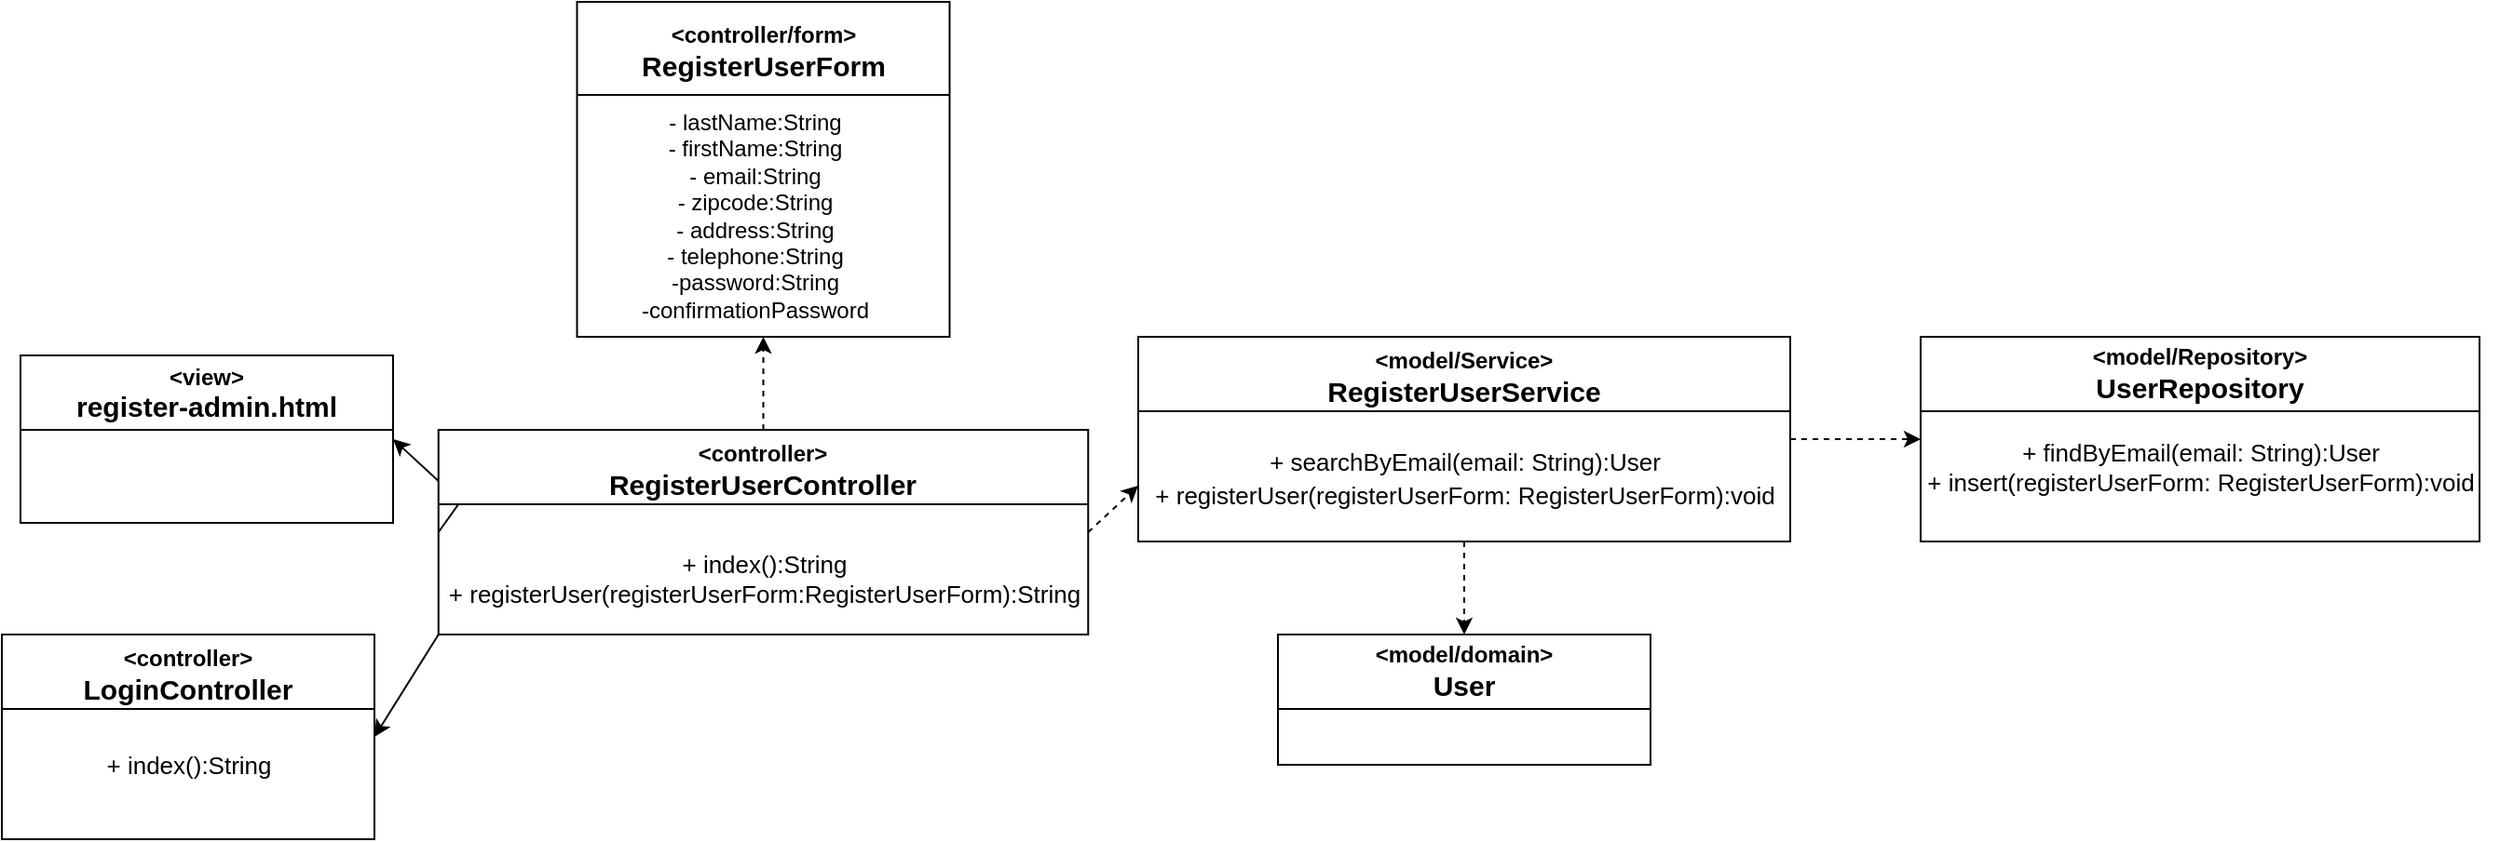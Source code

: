 <mxfile>
    <diagram id="3ZI9yJNvnaPlXbGqqHri" name="ページ1">
        <mxGraphModel dx="1400" dy="522" grid="1" gridSize="10" guides="1" tooltips="1" connect="1" arrows="1" fold="1" page="1" pageScale="1" pageWidth="827" pageHeight="1169" math="0" shadow="0">
            <root>
                <mxCell id="0"/>
                <mxCell id="1" parent="0"/>
                <mxCell id="2" value="&amp;lt;model/domain&amp;gt;&lt;br&gt;&lt;font style=&quot;font-size: 15px;&quot;&gt;User&lt;/font&gt;" style="swimlane;whiteSpace=wrap;html=1;startSize=40;" parent="1" vertex="1">
                    <mxGeometry x="365" y="370" width="200" height="70" as="geometry"/>
                </mxCell>
                <mxCell id="22" style="edgeStyle=none;html=1;exitX=0.5;exitY=1;exitDx=0;exitDy=0;entryX=0.5;entryY=0;entryDx=0;entryDy=0;dashed=1;fontSize=13;" parent="1" source="14" target="2" edge="1">
                    <mxGeometry relative="1" as="geometry"/>
                </mxCell>
                <mxCell id="43" style="edgeStyle=none;html=1;exitX=1;exitY=0.5;exitDx=0;exitDy=0;fontSize=15;dashed=1;" parent="1" source="14" edge="1">
                    <mxGeometry relative="1" as="geometry">
                        <mxPoint x="710" y="265" as="targetPoint"/>
                    </mxGeometry>
                </mxCell>
                <mxCell id="14" value="&lt;font style=&quot;font-size: 12px;&quot;&gt;&amp;lt;model/Service&amp;gt;&lt;/font&gt;&lt;br&gt;RegisterUserService" style="swimlane;whiteSpace=wrap;html=1;fontSize=15;startSize=40;" parent="1" vertex="1">
                    <mxGeometry x="290" y="210" width="350" height="110" as="geometry"/>
                </mxCell>
                <mxCell id="35" value="&lt;span style=&quot;font-size: 13px;&quot;&gt;+ searchByEmail(email: String):User&lt;/span&gt;&lt;br style=&quot;font-size: 13px;&quot;&gt;&lt;span style=&quot;font-size: 13px;&quot;&gt;+ registerUser(registerUserForm: RegisterUserForm):void&lt;/span&gt;" style="text;html=1;align=center;verticalAlign=middle;resizable=0;points=[];autosize=1;strokeColor=none;fillColor=none;fontSize=15;" parent="14" vertex="1">
                    <mxGeometry x="-5" y="50" width="360" height="50" as="geometry"/>
                </mxCell>
                <mxCell id="15" value="&lt;font style=&quot;&quot;&gt;&amp;lt;model/Repository&amp;gt;&lt;br style=&quot;&quot;&gt;&lt;font style=&quot;font-size: 15px;&quot;&gt;UserRepository&lt;/font&gt;&lt;/font&gt;" style="swimlane;whiteSpace=wrap;html=1;fontSize=12;startSize=40;" parent="1" vertex="1">
                    <mxGeometry x="710" y="210" width="300" height="110" as="geometry"/>
                </mxCell>
                <mxCell id="16" value="+ findByEmail(email: String):User&lt;br style=&quot;font-size: 13px;&quot;&gt;+ insert(registerUserForm: RegisterUserForm):void" style="text;html=1;align=center;verticalAlign=middle;resizable=0;points=[];autosize=1;strokeColor=none;fillColor=none;fontSize=13;" parent="15" vertex="1">
                    <mxGeometry x="-10" y="50" width="320" height="40" as="geometry"/>
                </mxCell>
                <mxCell id="25" style="edgeStyle=none;html=1;exitX=1;exitY=0.5;exitDx=0;exitDy=0;dashed=1;fontSize=15;" parent="1" source="23" edge="1">
                    <mxGeometry relative="1" as="geometry">
                        <mxPoint x="290" y="290" as="targetPoint"/>
                    </mxGeometry>
                </mxCell>
                <mxCell id="28" style="edgeStyle=none;html=1;exitX=0.5;exitY=0;exitDx=0;exitDy=0;entryX=0.5;entryY=1;entryDx=0;entryDy=0;dashed=1;fontSize=13;" parent="1" source="23" target="26" edge="1">
                    <mxGeometry relative="1" as="geometry"/>
                </mxCell>
                <mxCell id="29" style="edgeStyle=none;html=1;exitX=0;exitY=0.5;exitDx=0;exitDy=0;fontSize=13;" parent="1" source="23" edge="1">
                    <mxGeometry relative="1" as="geometry">
                        <mxPoint x="-50" y="265" as="targetPoint"/>
                    </mxGeometry>
                </mxCell>
                <mxCell id="36" style="edgeStyle=none;html=1;exitX=0;exitY=1;exitDx=0;exitDy=0;fontSize=15;entryX=1;entryY=0.5;entryDx=0;entryDy=0;" parent="1" source="23" target="38" edge="1">
                    <mxGeometry relative="1" as="geometry">
                        <mxPoint x="-40" y="370" as="targetPoint"/>
                    </mxGeometry>
                </mxCell>
                <mxCell id="41" style="edgeStyle=none;html=1;exitX=0;exitY=0.25;exitDx=0;exitDy=0;entryX=1;entryY=0.5;entryDx=0;entryDy=0;fontSize=15;" parent="1" source="23" target="31" edge="1">
                    <mxGeometry relative="1" as="geometry"/>
                </mxCell>
                <mxCell id="23" value="&lt;font style=&quot;font-size: 12px;&quot;&gt;&amp;lt;controller&amp;gt;&lt;/font&gt;&lt;br&gt;RegisterUserController" style="swimlane;whiteSpace=wrap;html=1;fontSize=15;startSize=40;" parent="1" vertex="1">
                    <mxGeometry x="-85.62" y="260" width="348.75" height="110" as="geometry"/>
                </mxCell>
                <mxCell id="24" value="+ index():String&lt;br style=&quot;font-size: 13px;&quot;&gt;+&amp;nbsp;registerUser(registerUserForm:RegisterUserForm):String" style="text;html=1;align=center;verticalAlign=middle;resizable=0;points=[];autosize=1;strokeColor=none;fillColor=none;fontSize=13;" parent="23" vertex="1">
                    <mxGeometry x="-5.62" y="60" width="360" height="40" as="geometry"/>
                </mxCell>
                <mxCell id="26" value="&lt;font style=&quot;font-size: 12px;&quot;&gt;&amp;lt;controller/form&amp;gt;&lt;/font&gt;&lt;br&gt;RegisterUserForm" style="swimlane;whiteSpace=wrap;html=1;fontSize=15;startSize=50;" parent="1" vertex="1">
                    <mxGeometry x="-11.25" y="30" width="200" height="180" as="geometry"/>
                </mxCell>
                <mxCell id="27" value="- lastName:String&lt;br&gt;- firstName:String&lt;br&gt;- email:String&lt;br&gt;- zipcode:String&lt;br&gt;- address:String&lt;br&gt;- telephone:String&lt;br&gt;-password:String&lt;br&gt;-confirmationPassword" style="text;html=1;align=center;verticalAlign=middle;resizable=0;points=[];autosize=1;strokeColor=none;fillColor=none;fontSize=12;" parent="26" vertex="1">
                    <mxGeometry x="20" y="50" width="150" height="130" as="geometry"/>
                </mxCell>
                <mxCell id="31" value="&lt;font style=&quot;font-size: 12px;&quot;&gt;&amp;lt;view&amp;gt;&lt;/font&gt;&lt;br&gt;&lt;font style=&quot;font-size: 15px;&quot;&gt;register-admin.html&lt;/font&gt;" style="swimlane;whiteSpace=wrap;html=1;fontSize=13;startSize=40;" parent="1" vertex="1">
                    <mxGeometry x="-310" y="220" width="200" height="90" as="geometry"/>
                </mxCell>
                <mxCell id="34" value="&lt;span style=&quot;color: rgba(0, 0, 0, 0); font-family: monospace; font-size: 0px; text-align: start;&quot;&gt;%3CmxGraphModel%3E%3Croot%3E%3CmxCell%20id%3D%220%22%2F%3E%3CmxCell%20id%3D%221%22%20parent%3D%220%22%2F%3E%3CmxCell%20id%3D%222%22%20value%3D%22%2B%20findByEmail(email%3A%20String)%3AUser%26lt%3Bbr%20style%3D%26quot%3Bfont-size%3A%2013px%3B%26quot%3B%26gt%3B%2B%20insert(user%3A%20User)%3Avoid%22%20style%3D%22text%3Bhtml%3D1%3Balign%3Dcenter%3BverticalAlign%3Dmiddle%3Bresizable%3D0%3Bpoints%3D%5B%5D%3Bautosize%3D1%3BstrokeColor%3Dnone%3BfillColor%3Dnone%3BfontSize%3D13%3B%22%20vertex%3D%221%22%20parent%3D%221%22%3E%3CmxGeometry%20x%3D%22555%22%20y%3D%22260%22%20width%3D%22220%22%20height%3D%2240%22%20as%3D%22geometry%22%2F%3E%3C%2FmxCell%3E%3C%2Froot%3E%3C%2FmxGraphModel%3E&lt;/span&gt;" style="text;html=1;align=center;verticalAlign=middle;resizable=0;points=[];autosize=1;strokeColor=none;fillColor=none;fontSize=15;" parent="1" vertex="1">
                    <mxGeometry x="350" y="265" width="20" height="30" as="geometry"/>
                </mxCell>
                <mxCell id="38" value="&lt;font style=&quot;font-size: 12px;&quot;&gt;&amp;lt;controller&amp;gt;&lt;/font&gt;&lt;br&gt;LoginController" style="swimlane;whiteSpace=wrap;html=1;fontSize=15;startSize=40;" parent="1" vertex="1">
                    <mxGeometry x="-320" y="370" width="200" height="110" as="geometry"/>
                </mxCell>
                <mxCell id="39" value="+ index():String" style="text;html=1;align=center;verticalAlign=middle;resizable=0;points=[];autosize=1;strokeColor=none;fillColor=none;fontSize=13;" parent="38" vertex="1">
                    <mxGeometry x="45" y="55" width="110" height="30" as="geometry"/>
                </mxCell>
            </root>
        </mxGraphModel>
    </diagram>
</mxfile>